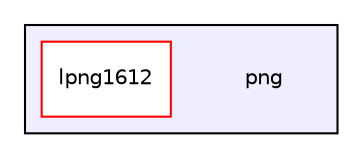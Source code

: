 digraph "png" {
  compound=true
  node [ fontsize="10", fontname="Helvetica"];
  edge [ labelfontsize="10", labelfontname="Helvetica"];
  subgraph clusterdir_bbef1279329df8c3228d527327ad5efc {
    graph [ bgcolor="#eeeeff", pencolor="black", label="" URL="dir_bbef1279329df8c3228d527327ad5efc.html"];
    dir_bbef1279329df8c3228d527327ad5efc [shape=plaintext label="png"];
    dir_2d89fa08d8c11a36fd77f845afc70ca5 [shape=box label="lpng1612" color="red" fillcolor="white" style="filled" URL="dir_2d89fa08d8c11a36fd77f845afc70ca5.html"];
  }
}
